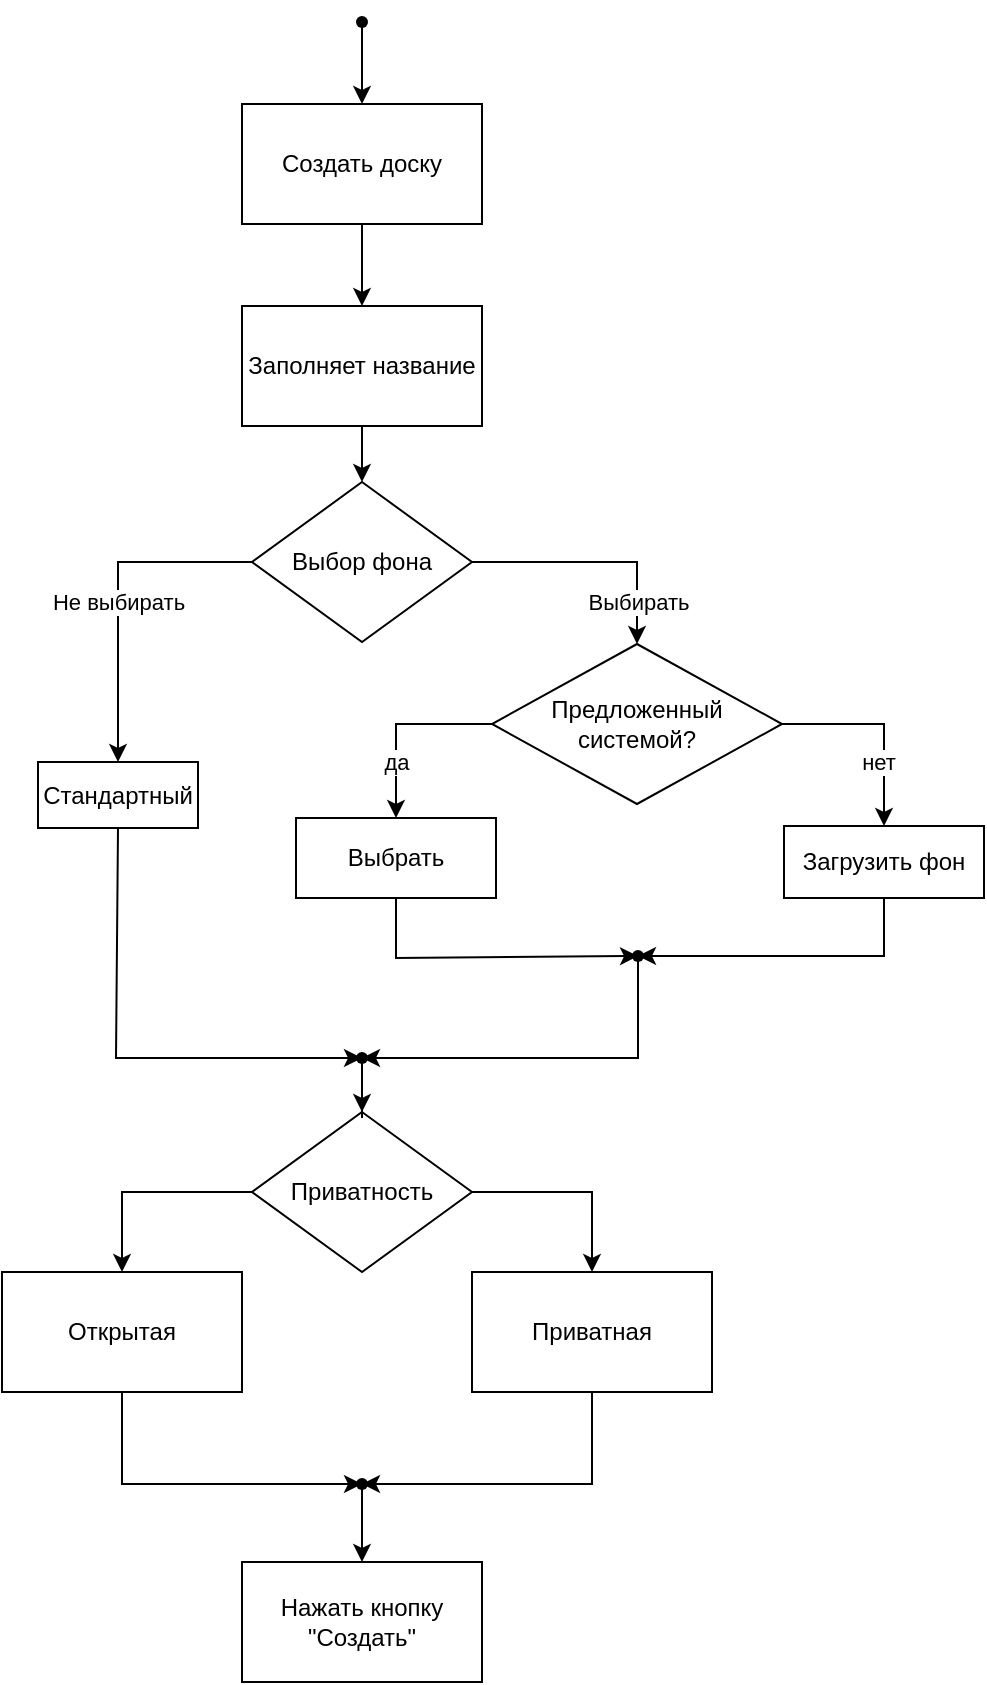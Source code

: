 <mxfile version="21.1.1" type="github">
  <diagram name="Страница 1" id="2Y5gwTfUt295sFmiLygX">
    <mxGraphModel dx="2049" dy="1094" grid="1" gridSize="10" guides="1" tooltips="1" connect="1" arrows="1" fold="1" page="1" pageScale="1" pageWidth="827" pageHeight="1169" math="0" shadow="0">
      <root>
        <mxCell id="0" />
        <mxCell id="1" parent="0" />
        <mxCell id="iLAZZ_uKkT6nhES5Zt_9-7" value="" style="edgeStyle=orthogonalEdgeStyle;rounded=0;orthogonalLoop=1;jettySize=auto;html=1;" edge="1" parent="1" source="iLAZZ_uKkT6nhES5Zt_9-5" target="iLAZZ_uKkT6nhES5Zt_9-6">
          <mxGeometry relative="1" as="geometry" />
        </mxCell>
        <mxCell id="iLAZZ_uKkT6nhES5Zt_9-5" value="" style="shape=waypoint;sketch=0;fillStyle=solid;size=6;pointerEvents=1;points=[];fillColor=none;resizable=0;rotatable=0;perimeter=centerPerimeter;snapToPoint=1;" vertex="1" parent="1">
          <mxGeometry x="222" y="40" width="20" height="20" as="geometry" />
        </mxCell>
        <mxCell id="iLAZZ_uKkT6nhES5Zt_9-9" value="" style="edgeStyle=orthogonalEdgeStyle;rounded=0;orthogonalLoop=1;jettySize=auto;html=1;" edge="1" parent="1" source="iLAZZ_uKkT6nhES5Zt_9-6" target="iLAZZ_uKkT6nhES5Zt_9-8">
          <mxGeometry relative="1" as="geometry" />
        </mxCell>
        <mxCell id="iLAZZ_uKkT6nhES5Zt_9-6" value="Создать доску" style="whiteSpace=wrap;html=1;fillColor=none;sketch=0;fillStyle=solid;" vertex="1" parent="1">
          <mxGeometry x="172" y="91" width="120" height="60" as="geometry" />
        </mxCell>
        <mxCell id="iLAZZ_uKkT6nhES5Zt_9-11" value="" style="edgeStyle=orthogonalEdgeStyle;rounded=0;orthogonalLoop=1;jettySize=auto;html=1;" edge="1" parent="1" source="iLAZZ_uKkT6nhES5Zt_9-8" target="iLAZZ_uKkT6nhES5Zt_9-10">
          <mxGeometry relative="1" as="geometry" />
        </mxCell>
        <mxCell id="iLAZZ_uKkT6nhES5Zt_9-8" value="Заполняет название" style="whiteSpace=wrap;html=1;fillColor=none;sketch=0;fillStyle=solid;" vertex="1" parent="1">
          <mxGeometry x="172" y="192" width="120" height="60" as="geometry" />
        </mxCell>
        <mxCell id="iLAZZ_uKkT6nhES5Zt_9-13" value="Не выбирать" style="edgeStyle=orthogonalEdgeStyle;rounded=0;orthogonalLoop=1;jettySize=auto;html=1;" edge="1" parent="1" source="iLAZZ_uKkT6nhES5Zt_9-10" target="iLAZZ_uKkT6nhES5Zt_9-12">
          <mxGeometry x="0.042" relative="1" as="geometry">
            <mxPoint as="offset" />
          </mxGeometry>
        </mxCell>
        <mxCell id="iLAZZ_uKkT6nhES5Zt_9-18" value="Выбирать" style="edgeStyle=orthogonalEdgeStyle;rounded=0;orthogonalLoop=1;jettySize=auto;html=1;" edge="1" parent="1" source="iLAZZ_uKkT6nhES5Zt_9-10" target="iLAZZ_uKkT6nhES5Zt_9-17">
          <mxGeometry x="0.66" relative="1" as="geometry">
            <mxPoint as="offset" />
          </mxGeometry>
        </mxCell>
        <mxCell id="iLAZZ_uKkT6nhES5Zt_9-10" value="Выбор фона" style="rhombus;whiteSpace=wrap;html=1;fillColor=none;sketch=0;fillStyle=solid;" vertex="1" parent="1">
          <mxGeometry x="177" y="280" width="110" height="80" as="geometry" />
        </mxCell>
        <mxCell id="iLAZZ_uKkT6nhES5Zt_9-12" value="Стандартный" style="whiteSpace=wrap;html=1;fillColor=none;sketch=0;fillStyle=solid;" vertex="1" parent="1">
          <mxGeometry x="70" y="420" width="80" height="33" as="geometry" />
        </mxCell>
        <mxCell id="iLAZZ_uKkT6nhES5Zt_9-22" value="нет" style="edgeStyle=orthogonalEdgeStyle;rounded=0;orthogonalLoop=1;jettySize=auto;html=1;" edge="1" parent="1" source="iLAZZ_uKkT6nhES5Zt_9-17" target="iLAZZ_uKkT6nhES5Zt_9-21">
          <mxGeometry x="0.372" y="-3" relative="1" as="geometry">
            <mxPoint as="offset" />
          </mxGeometry>
        </mxCell>
        <mxCell id="iLAZZ_uKkT6nhES5Zt_9-36" value="да" style="edgeStyle=orthogonalEdgeStyle;rounded=0;orthogonalLoop=1;jettySize=auto;html=1;" edge="1" parent="1" source="iLAZZ_uKkT6nhES5Zt_9-17" target="iLAZZ_uKkT6nhES5Zt_9-35">
          <mxGeometry x="0.41" relative="1" as="geometry">
            <Array as="points">
              <mxPoint x="249" y="401" />
            </Array>
            <mxPoint as="offset" />
          </mxGeometry>
        </mxCell>
        <mxCell id="iLAZZ_uKkT6nhES5Zt_9-17" value="Предложенный системой?" style="rhombus;whiteSpace=wrap;html=1;fillColor=none;sketch=0;fillStyle=solid;" vertex="1" parent="1">
          <mxGeometry x="297" y="361" width="145" height="80" as="geometry" />
        </mxCell>
        <mxCell id="iLAZZ_uKkT6nhES5Zt_9-21" value="Загрузить фон" style="whiteSpace=wrap;html=1;fillColor=none;sketch=0;fillStyle=solid;" vertex="1" parent="1">
          <mxGeometry x="443" y="452" width="100" height="36" as="geometry" />
        </mxCell>
        <mxCell id="iLAZZ_uKkT6nhES5Zt_9-46" value="" style="edgeStyle=orthogonalEdgeStyle;rounded=0;orthogonalLoop=1;jettySize=auto;html=1;entryX=0.5;entryY=0;entryDx=0;entryDy=0;" edge="1" parent="1" source="iLAZZ_uKkT6nhES5Zt_9-23" target="iLAZZ_uKkT6nhES5Zt_9-45">
          <mxGeometry relative="1" as="geometry" />
        </mxCell>
        <mxCell id="iLAZZ_uKkT6nhES5Zt_9-49" value="" style="edgeStyle=orthogonalEdgeStyle;rounded=0;orthogonalLoop=1;jettySize=auto;html=1;exitX=1;exitY=0.5;exitDx=0;exitDy=0;" edge="1" parent="1" source="iLAZZ_uKkT6nhES5Zt_9-23" target="iLAZZ_uKkT6nhES5Zt_9-48">
          <mxGeometry relative="1" as="geometry" />
        </mxCell>
        <mxCell id="iLAZZ_uKkT6nhES5Zt_9-23" value="Приватность" style="rhombus;whiteSpace=wrap;html=1;fillColor=none;sketch=0;fillStyle=solid;" vertex="1" parent="1">
          <mxGeometry x="177" y="595" width="110" height="80" as="geometry" />
        </mxCell>
        <mxCell id="iLAZZ_uKkT6nhES5Zt_9-35" value="Выбрать" style="whiteSpace=wrap;html=1;fillColor=none;sketch=0;fillStyle=solid;" vertex="1" parent="1">
          <mxGeometry x="199" y="448" width="100" height="40" as="geometry" />
        </mxCell>
        <mxCell id="iLAZZ_uKkT6nhES5Zt_9-37" value="" style="shape=waypoint;sketch=0;fillStyle=solid;size=6;pointerEvents=1;points=[];fillColor=none;resizable=0;rotatable=0;perimeter=centerPerimeter;snapToPoint=1;" vertex="1" parent="1">
          <mxGeometry x="360" y="507" width="20" height="20" as="geometry" />
        </mxCell>
        <mxCell id="iLAZZ_uKkT6nhES5Zt_9-39" value="" style="endArrow=classic;html=1;rounded=0;exitX=0.5;exitY=1;exitDx=0;exitDy=0;entryX=0.293;entryY=0.617;entryDx=0;entryDy=0;entryPerimeter=0;" edge="1" parent="1" source="iLAZZ_uKkT6nhES5Zt_9-35" target="iLAZZ_uKkT6nhES5Zt_9-37">
          <mxGeometry width="50" height="50" relative="1" as="geometry">
            <mxPoint x="289" y="558" as="sourcePoint" />
            <mxPoint x="339" y="508" as="targetPoint" />
            <Array as="points">
              <mxPoint x="249" y="518" />
            </Array>
          </mxGeometry>
        </mxCell>
        <mxCell id="iLAZZ_uKkT6nhES5Zt_9-40" value="" style="endArrow=classic;html=1;rounded=0;exitX=0.5;exitY=1;exitDx=0;exitDy=0;entryX=0.638;entryY=0.583;entryDx=0;entryDy=0;entryPerimeter=0;" edge="1" parent="1" source="iLAZZ_uKkT6nhES5Zt_9-21" target="iLAZZ_uKkT6nhES5Zt_9-37">
          <mxGeometry width="50" height="50" relative="1" as="geometry">
            <mxPoint x="439" y="598" as="sourcePoint" />
            <mxPoint x="489" y="548" as="targetPoint" />
            <Array as="points">
              <mxPoint x="493" y="517" />
            </Array>
          </mxGeometry>
        </mxCell>
        <mxCell id="iLAZZ_uKkT6nhES5Zt_9-41" value="" style="endArrow=classic;html=1;rounded=0;exitX=0.5;exitY=1;exitDx=0;exitDy=0;" edge="1" parent="1" source="iLAZZ_uKkT6nhES5Zt_9-12" target="iLAZZ_uKkT6nhES5Zt_9-43">
          <mxGeometry width="50" height="50" relative="1" as="geometry">
            <mxPoint x="289" y="558" as="sourcePoint" />
            <mxPoint x="229" y="568" as="targetPoint" />
            <Array as="points">
              <mxPoint x="109" y="568" />
            </Array>
          </mxGeometry>
        </mxCell>
        <mxCell id="iLAZZ_uKkT6nhES5Zt_9-42" value="" style="endArrow=classic;html=1;rounded=0;" edge="1" parent="1" source="iLAZZ_uKkT6nhES5Zt_9-37" target="iLAZZ_uKkT6nhES5Zt_9-43">
          <mxGeometry width="50" height="50" relative="1" as="geometry">
            <mxPoint x="359" y="628" as="sourcePoint" />
            <mxPoint x="229" y="568" as="targetPoint" />
            <Array as="points">
              <mxPoint x="370" y="568" />
            </Array>
          </mxGeometry>
        </mxCell>
        <mxCell id="iLAZZ_uKkT6nhES5Zt_9-44" value="" style="edgeStyle=orthogonalEdgeStyle;rounded=0;orthogonalLoop=1;jettySize=auto;html=1;" edge="1" parent="1" source="iLAZZ_uKkT6nhES5Zt_9-43" target="iLAZZ_uKkT6nhES5Zt_9-23">
          <mxGeometry relative="1" as="geometry" />
        </mxCell>
        <mxCell id="iLAZZ_uKkT6nhES5Zt_9-43" value="" style="shape=waypoint;sketch=0;fillStyle=solid;size=6;pointerEvents=1;points=[];fillColor=none;resizable=0;rotatable=0;perimeter=centerPerimeter;snapToPoint=1;" vertex="1" parent="1">
          <mxGeometry x="222" y="558" width="20" height="20" as="geometry" />
        </mxCell>
        <mxCell id="iLAZZ_uKkT6nhES5Zt_9-52" style="edgeStyle=orthogonalEdgeStyle;rounded=0;orthogonalLoop=1;jettySize=auto;html=1;exitX=0.5;exitY=1;exitDx=0;exitDy=0;" edge="1" parent="1" source="iLAZZ_uKkT6nhES5Zt_9-45" target="iLAZZ_uKkT6nhES5Zt_9-50">
          <mxGeometry relative="1" as="geometry">
            <Array as="points">
              <mxPoint x="112" y="781" />
            </Array>
          </mxGeometry>
        </mxCell>
        <mxCell id="iLAZZ_uKkT6nhES5Zt_9-45" value="Открытая" style="whiteSpace=wrap;html=1;fillColor=none;sketch=0;fillStyle=solid;" vertex="1" parent="1">
          <mxGeometry x="52" y="675" width="120" height="60" as="geometry" />
        </mxCell>
        <mxCell id="iLAZZ_uKkT6nhES5Zt_9-51" style="edgeStyle=orthogonalEdgeStyle;rounded=0;orthogonalLoop=1;jettySize=auto;html=1;exitX=0.5;exitY=1;exitDx=0;exitDy=0;" edge="1" parent="1" source="iLAZZ_uKkT6nhES5Zt_9-48" target="iLAZZ_uKkT6nhES5Zt_9-50">
          <mxGeometry relative="1" as="geometry">
            <Array as="points">
              <mxPoint x="347" y="781" />
            </Array>
          </mxGeometry>
        </mxCell>
        <mxCell id="iLAZZ_uKkT6nhES5Zt_9-48" value="Приватная" style="whiteSpace=wrap;html=1;fillColor=none;sketch=0;fillStyle=solid;" vertex="1" parent="1">
          <mxGeometry x="287" y="675" width="120" height="60" as="geometry" />
        </mxCell>
        <mxCell id="iLAZZ_uKkT6nhES5Zt_9-54" value="" style="edgeStyle=orthogonalEdgeStyle;rounded=0;orthogonalLoop=1;jettySize=auto;html=1;" edge="1" parent="1" source="iLAZZ_uKkT6nhES5Zt_9-50" target="iLAZZ_uKkT6nhES5Zt_9-53">
          <mxGeometry relative="1" as="geometry" />
        </mxCell>
        <mxCell id="iLAZZ_uKkT6nhES5Zt_9-50" value="" style="shape=waypoint;sketch=0;fillStyle=solid;size=6;pointerEvents=1;points=[];fillColor=none;resizable=0;rotatable=0;perimeter=centerPerimeter;snapToPoint=1;" vertex="1" parent="1">
          <mxGeometry x="222" y="771" width="20" height="20" as="geometry" />
        </mxCell>
        <mxCell id="iLAZZ_uKkT6nhES5Zt_9-53" value="Нажать кнопку &quot;Создать&quot;" style="whiteSpace=wrap;html=1;fillColor=none;sketch=0;fillStyle=solid;" vertex="1" parent="1">
          <mxGeometry x="172" y="820" width="120" height="60" as="geometry" />
        </mxCell>
      </root>
    </mxGraphModel>
  </diagram>
</mxfile>
